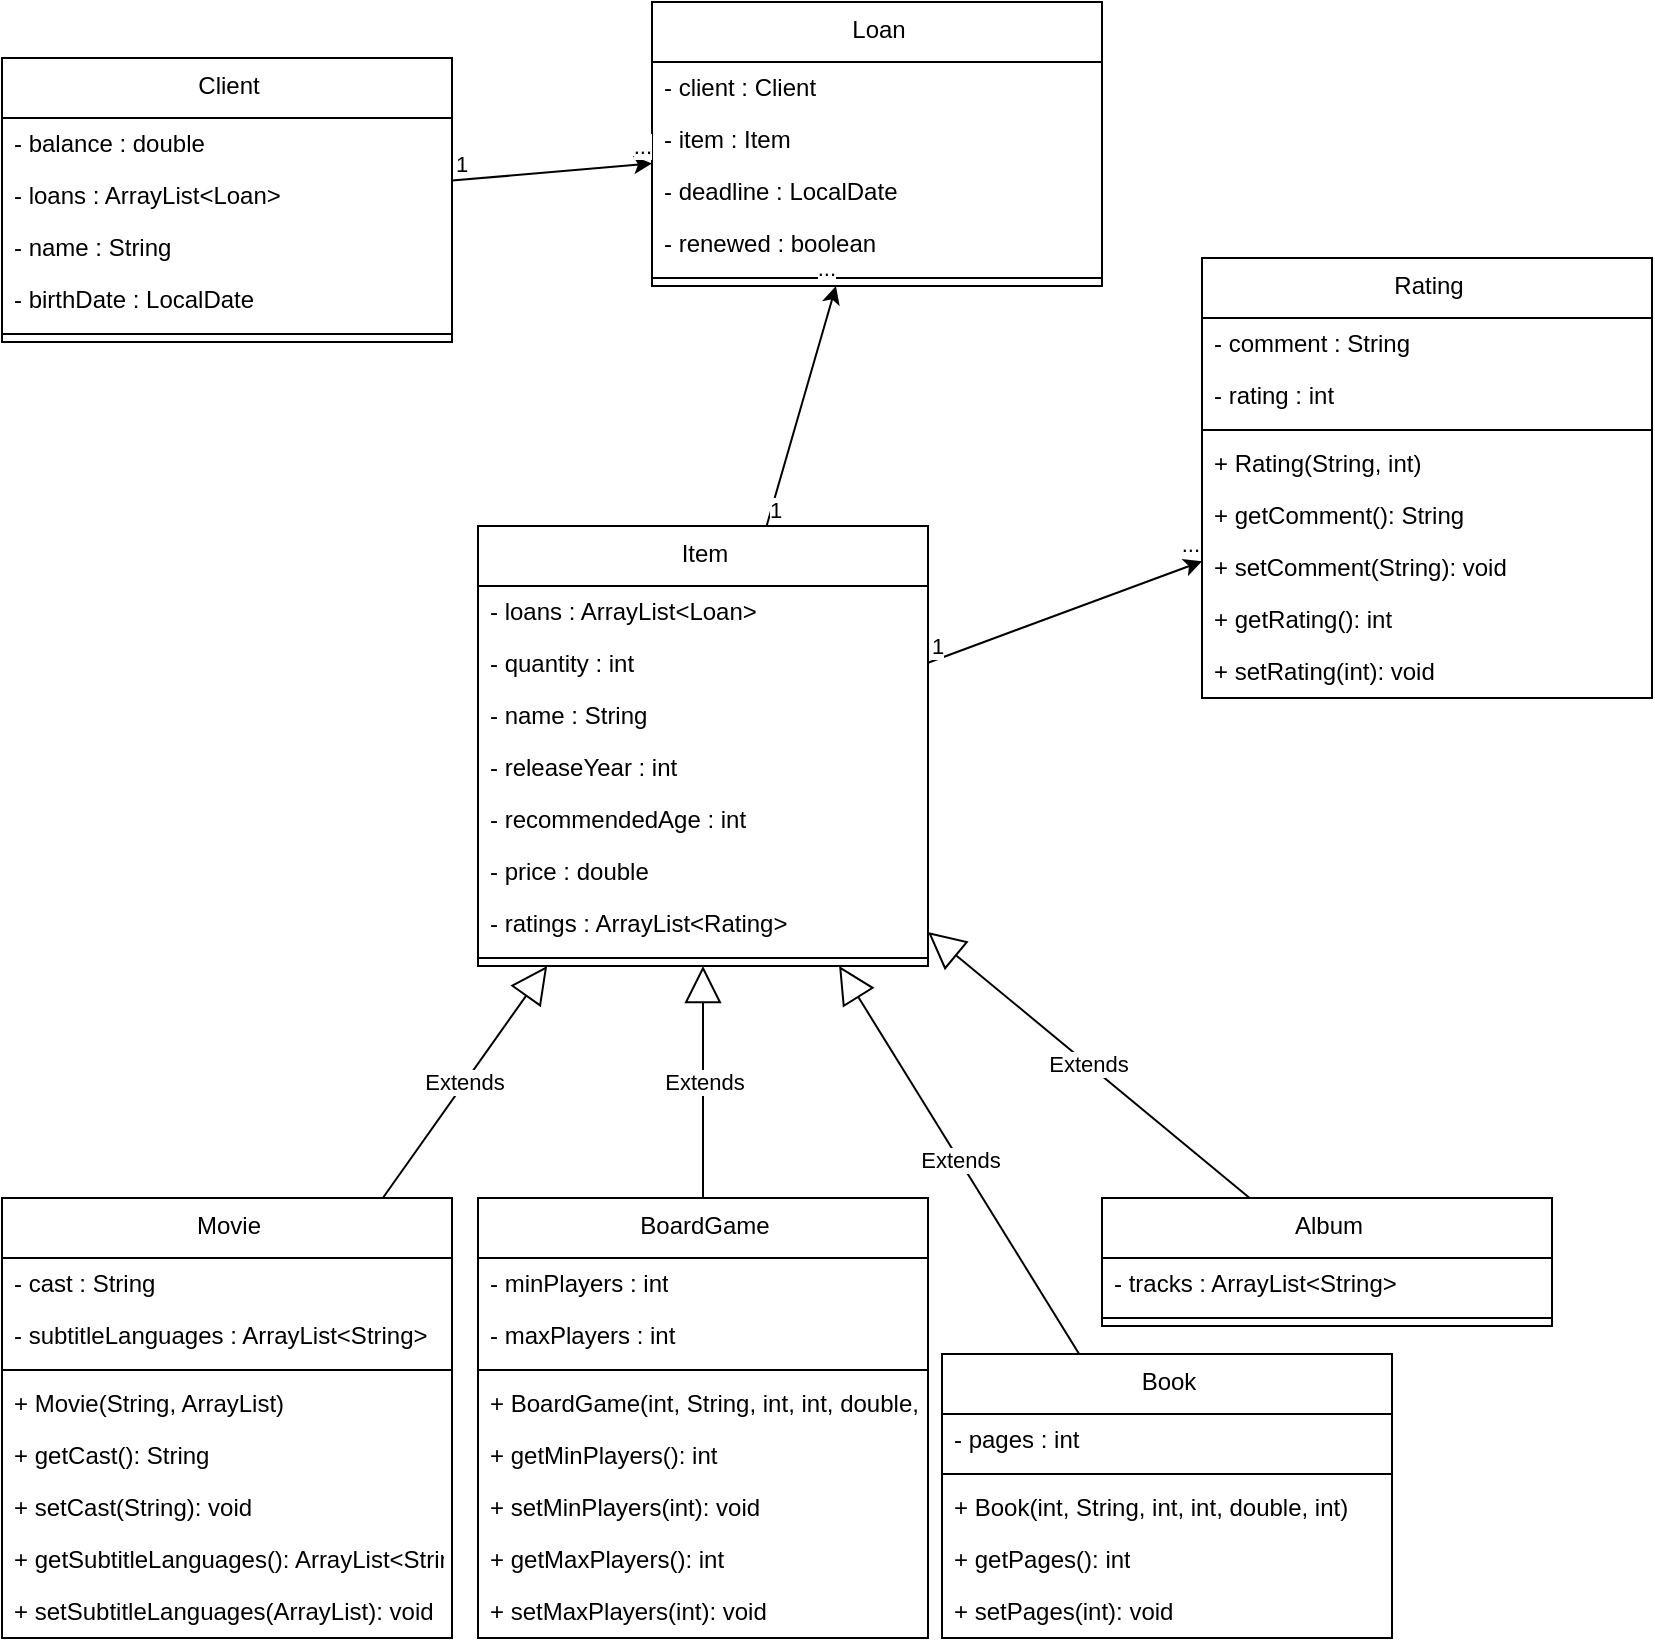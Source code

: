 <mxfile>
    <diagram id="qNWK0JkhowjWW2Fj5Cd8" name="Page-1">
        <mxGraphModel dx="1060" dy="773" grid="1" gridSize="10" guides="1" tooltips="1" connect="1" arrows="1" fold="1" page="1" pageScale="1" pageWidth="850" pageHeight="1100" math="0" shadow="0">
            <root>
                <mxCell id="0"/>
                <mxCell id="1" parent="0"/>
                <mxCell id="2" value="Client" style="swimlane;fontStyle=0;align=center;verticalAlign=top;childLayout=stackLayout;horizontal=1;startSize=30;horizontalStack=0;resizeParent=1;resizeParentMax=0;resizeLast=0;collapsible=0;marginBottom=0;html=1;" parent="1" vertex="1">
                    <mxGeometry x="10" y="100" width="225" height="142" as="geometry"/>
                </mxCell>
                <mxCell id="3" value="- balance : double" style="text;html=1;strokeColor=none;fillColor=none;align=left;verticalAlign=middle;spacingLeft=4;spacingRight=4;overflow=hidden;rotatable=0;points=[[0,0.5],[1,0.5]];portConstraint=eastwest;" parent="2" vertex="1">
                    <mxGeometry y="30" width="225" height="26" as="geometry"/>
                </mxCell>
                <mxCell id="4" value="- loans : ArrayList&lt;Loan&gt;&amp;lt;Loan&amp;gt;" style="text;html=1;strokeColor=none;fillColor=none;align=left;verticalAlign=middle;spacingLeft=4;spacingRight=4;overflow=hidden;rotatable=0;points=[[0,0.5],[1,0.5]];portConstraint=eastwest;" parent="2" vertex="1">
                    <mxGeometry y="56" width="225" height="26" as="geometry"/>
                </mxCell>
                <mxCell id="5" value="- name : String" style="text;html=1;strokeColor=none;fillColor=none;align=left;verticalAlign=middle;spacingLeft=4;spacingRight=4;overflow=hidden;rotatable=0;points=[[0,0.5],[1,0.5]];portConstraint=eastwest;" parent="2" vertex="1">
                    <mxGeometry y="82" width="225" height="26" as="geometry"/>
                </mxCell>
                <mxCell id="6" value="- birthDate : LocalDate" style="text;html=1;strokeColor=none;fillColor=none;align=left;verticalAlign=middle;spacingLeft=4;spacingRight=4;overflow=hidden;rotatable=0;points=[[0,0.5],[1,0.5]];portConstraint=eastwest;" parent="2" vertex="1">
                    <mxGeometry y="108" width="225" height="26" as="geometry"/>
                </mxCell>
                <mxCell id="7" style="line;strokeWidth=1;fillColor=none;align=left;verticalAlign=middle;spacingTop=-1;spacingLeft=3;spacingRight=3;rotatable=0;labelPosition=right;points=[];portConstraint=eastwest;" parent="2" vertex="1">
                    <mxGeometry y="134" width="225" height="8" as="geometry"/>
                </mxCell>
                <mxCell id="8" value="Loan" style="swimlane;fontStyle=0;align=center;verticalAlign=top;childLayout=stackLayout;horizontal=1;startSize=30;horizontalStack=0;resizeParent=1;resizeParentMax=0;resizeLast=0;collapsible=0;marginBottom=0;html=1;" parent="1" vertex="1">
                    <mxGeometry x="335" y="72" width="225" height="142" as="geometry"/>
                </mxCell>
                <mxCell id="9" value="- client : Client" style="text;html=1;strokeColor=none;fillColor=none;align=left;verticalAlign=middle;spacingLeft=4;spacingRight=4;overflow=hidden;rotatable=0;points=[[0,0.5],[1,0.5]];portConstraint=eastwest;" parent="8" vertex="1">
                    <mxGeometry y="30" width="225" height="26" as="geometry"/>
                </mxCell>
                <mxCell id="10" value="- item : Item" style="text;html=1;strokeColor=none;fillColor=none;align=left;verticalAlign=middle;spacingLeft=4;spacingRight=4;overflow=hidden;rotatable=0;points=[[0,0.5],[1,0.5]];portConstraint=eastwest;" parent="8" vertex="1">
                    <mxGeometry y="56" width="225" height="26" as="geometry"/>
                </mxCell>
                <mxCell id="11" value="- deadline : LocalDate" style="text;html=1;strokeColor=none;fillColor=none;align=left;verticalAlign=middle;spacingLeft=4;spacingRight=4;overflow=hidden;rotatable=0;points=[[0,0.5],[1,0.5]];portConstraint=eastwest;" parent="8" vertex="1">
                    <mxGeometry y="82" width="225" height="26" as="geometry"/>
                </mxCell>
                <mxCell id="12" value="- renewed : boolean" style="text;html=1;strokeColor=none;fillColor=none;align=left;verticalAlign=middle;spacingLeft=4;spacingRight=4;overflow=hidden;rotatable=0;points=[[0,0.5],[1,0.5]];portConstraint=eastwest;" parent="8" vertex="1">
                    <mxGeometry y="108" width="225" height="26" as="geometry"/>
                </mxCell>
                <mxCell id="13" style="line;strokeWidth=1;fillColor=none;align=left;verticalAlign=middle;spacingTop=-1;spacingLeft=3;spacingRight=3;rotatable=0;labelPosition=right;points=[];portConstraint=eastwest;" parent="8" vertex="1">
                    <mxGeometry y="134" width="225" height="8" as="geometry"/>
                </mxCell>
                <mxCell id="14" value="Rating" style="swimlane;fontStyle=0;align=center;verticalAlign=top;childLayout=stackLayout;horizontal=1;startSize=30;horizontalStack=0;resizeParent=1;resizeParentMax=0;resizeLast=0;collapsible=0;marginBottom=0;html=1;" parent="1" vertex="1">
                    <mxGeometry x="610" y="200" width="225" height="220" as="geometry"/>
                </mxCell>
                <mxCell id="15" value="- comment : String" style="text;html=1;strokeColor=none;fillColor=none;align=left;verticalAlign=middle;spacingLeft=4;spacingRight=4;overflow=hidden;rotatable=0;points=[[0,0.5],[1,0.5]];portConstraint=eastwest;" parent="14" vertex="1">
                    <mxGeometry y="30" width="225" height="26" as="geometry"/>
                </mxCell>
                <mxCell id="16" value="- rating : int" style="text;html=1;strokeColor=none;fillColor=none;align=left;verticalAlign=middle;spacingLeft=4;spacingRight=4;overflow=hidden;rotatable=0;points=[[0,0.5],[1,0.5]];portConstraint=eastwest;" parent="14" vertex="1">
                    <mxGeometry y="56" width="225" height="26" as="geometry"/>
                </mxCell>
                <mxCell id="17" style="line;strokeWidth=1;fillColor=none;align=left;verticalAlign=middle;spacingTop=-1;spacingLeft=3;spacingRight=3;rotatable=0;labelPosition=right;points=[];portConstraint=eastwest;" parent="14" vertex="1">
                    <mxGeometry y="82" width="225" height="8" as="geometry"/>
                </mxCell>
                <mxCell id="18" value="+ Rating(String, int)" style="text;html=1;strokeColor=none;fillColor=none;align=left;verticalAlign=middle;spacingLeft=4;spacingRight=4;overflow=hidden;rotatable=0;points=[[0,0.5],[1,0.5]];portConstraint=eastwest;" parent="14" vertex="1">
                    <mxGeometry y="90" width="225" height="26" as="geometry"/>
                </mxCell>
                <mxCell id="19" value="+ getComment(): String" style="text;html=1;strokeColor=none;fillColor=none;align=left;verticalAlign=middle;spacingLeft=4;spacingRight=4;overflow=hidden;rotatable=0;points=[[0,0.5],[1,0.5]];portConstraint=eastwest;" parent="14" vertex="1">
                    <mxGeometry y="116" width="225" height="26" as="geometry"/>
                </mxCell>
                <mxCell id="20" value="+ setComment(String): void" style="text;html=1;strokeColor=none;fillColor=none;align=left;verticalAlign=middle;spacingLeft=4;spacingRight=4;overflow=hidden;rotatable=0;points=[[0,0.5],[1,0.5]];portConstraint=eastwest;" parent="14" vertex="1">
                    <mxGeometry y="142" width="225" height="26" as="geometry"/>
                </mxCell>
                <mxCell id="21" value="+ getRating(): int" style="text;html=1;strokeColor=none;fillColor=none;align=left;verticalAlign=middle;spacingLeft=4;spacingRight=4;overflow=hidden;rotatable=0;points=[[0,0.5],[1,0.5]];portConstraint=eastwest;" parent="14" vertex="1">
                    <mxGeometry y="168" width="225" height="26" as="geometry"/>
                </mxCell>
                <mxCell id="22" value="+ setRating(int): void" style="text;html=1;strokeColor=none;fillColor=none;align=left;verticalAlign=middle;spacingLeft=4;spacingRight=4;overflow=hidden;rotatable=0;points=[[0,0.5],[1,0.5]];portConstraint=eastwest;" parent="14" vertex="1">
                    <mxGeometry y="194" width="225" height="26" as="geometry"/>
                </mxCell>
                <mxCell id="23" value="Item" style="swimlane;fontStyle=0;align=center;verticalAlign=top;childLayout=stackLayout;horizontal=1;startSize=30;horizontalStack=0;resizeParent=1;resizeParentMax=0;resizeLast=0;collapsible=0;marginBottom=0;html=1;" parent="1" vertex="1">
                    <mxGeometry x="248" y="334" width="225" height="220" as="geometry"/>
                </mxCell>
                <mxCell id="24" value="- loans : ArrayList&lt;Loan&gt;&amp;lt;Loan&amp;gt;" style="text;html=1;strokeColor=none;fillColor=none;align=left;verticalAlign=middle;spacingLeft=4;spacingRight=4;overflow=hidden;rotatable=0;points=[[0,0.5],[1,0.5]];portConstraint=eastwest;" parent="23" vertex="1">
                    <mxGeometry y="30" width="225" height="26" as="geometry"/>
                </mxCell>
                <mxCell id="25" value="- quantity : int" style="text;html=1;strokeColor=none;fillColor=none;align=left;verticalAlign=middle;spacingLeft=4;spacingRight=4;overflow=hidden;rotatable=0;points=[[0,0.5],[1,0.5]];portConstraint=eastwest;" parent="23" vertex="1">
                    <mxGeometry y="56" width="225" height="26" as="geometry"/>
                </mxCell>
                <mxCell id="26" value="- name : String" style="text;html=1;strokeColor=none;fillColor=none;align=left;verticalAlign=middle;spacingLeft=4;spacingRight=4;overflow=hidden;rotatable=0;points=[[0,0.5],[1,0.5]];portConstraint=eastwest;" parent="23" vertex="1">
                    <mxGeometry y="82" width="225" height="26" as="geometry"/>
                </mxCell>
                <mxCell id="27" value="- releaseYear : int" style="text;html=1;strokeColor=none;fillColor=none;align=left;verticalAlign=middle;spacingLeft=4;spacingRight=4;overflow=hidden;rotatable=0;points=[[0,0.5],[1,0.5]];portConstraint=eastwest;" parent="23" vertex="1">
                    <mxGeometry y="108" width="225" height="26" as="geometry"/>
                </mxCell>
                <mxCell id="28" value="- recommendedAge : int" style="text;html=1;strokeColor=none;fillColor=none;align=left;verticalAlign=middle;spacingLeft=4;spacingRight=4;overflow=hidden;rotatable=0;points=[[0,0.5],[1,0.5]];portConstraint=eastwest;" parent="23" vertex="1">
                    <mxGeometry y="134" width="225" height="26" as="geometry"/>
                </mxCell>
                <mxCell id="29" value="- price : double" style="text;html=1;strokeColor=none;fillColor=none;align=left;verticalAlign=middle;spacingLeft=4;spacingRight=4;overflow=hidden;rotatable=0;points=[[0,0.5],[1,0.5]];portConstraint=eastwest;" parent="23" vertex="1">
                    <mxGeometry y="160" width="225" height="26" as="geometry"/>
                </mxCell>
                <mxCell id="30" value="- ratings : ArrayList&lt;Rating&gt;&amp;lt;Rating&amp;gt;" style="text;html=1;strokeColor=none;fillColor=none;align=left;verticalAlign=middle;spacingLeft=4;spacingRight=4;overflow=hidden;rotatable=0;points=[[0,0.5],[1,0.5]];portConstraint=eastwest;" parent="23" vertex="1">
                    <mxGeometry y="186" width="225" height="26" as="geometry"/>
                </mxCell>
                <mxCell id="31" style="line;strokeWidth=1;fillColor=none;align=left;verticalAlign=middle;spacingTop=-1;spacingLeft=3;spacingRight=3;rotatable=0;labelPosition=right;points=[];portConstraint=eastwest;" parent="23" vertex="1">
                    <mxGeometry y="212" width="225" height="8" as="geometry"/>
                </mxCell>
                <mxCell id="32" value="Book" style="swimlane;fontStyle=0;align=center;verticalAlign=top;childLayout=stackLayout;horizontal=1;startSize=30;horizontalStack=0;resizeParent=1;resizeParentMax=0;resizeLast=0;collapsible=0;marginBottom=0;html=1;" parent="1" vertex="1">
                    <mxGeometry x="480" y="748" width="225" height="142" as="geometry"/>
                </mxCell>
                <mxCell id="33" value="- pages : int" style="text;html=1;strokeColor=none;fillColor=none;align=left;verticalAlign=middle;spacingLeft=4;spacingRight=4;overflow=hidden;rotatable=0;points=[[0,0.5],[1,0.5]];portConstraint=eastwest;" parent="32" vertex="1">
                    <mxGeometry y="30" width="225" height="26" as="geometry"/>
                </mxCell>
                <mxCell id="34" style="line;strokeWidth=1;fillColor=none;align=left;verticalAlign=middle;spacingTop=-1;spacingLeft=3;spacingRight=3;rotatable=0;labelPosition=right;points=[];portConstraint=eastwest;" parent="32" vertex="1">
                    <mxGeometry y="56" width="225" height="8" as="geometry"/>
                </mxCell>
                <mxCell id="35" value="+ Book(int, String, int, int, double, int)" style="text;html=1;strokeColor=none;fillColor=none;align=left;verticalAlign=middle;spacingLeft=4;spacingRight=4;overflow=hidden;rotatable=0;points=[[0,0.5],[1,0.5]];portConstraint=eastwest;" parent="32" vertex="1">
                    <mxGeometry y="64" width="225" height="26" as="geometry"/>
                </mxCell>
                <mxCell id="36" value="+ getPages(): int" style="text;html=1;strokeColor=none;fillColor=none;align=left;verticalAlign=middle;spacingLeft=4;spacingRight=4;overflow=hidden;rotatable=0;points=[[0,0.5],[1,0.5]];portConstraint=eastwest;" parent="32" vertex="1">
                    <mxGeometry y="90" width="225" height="26" as="geometry"/>
                </mxCell>
                <mxCell id="37" value="+ setPages(int): void" style="text;html=1;strokeColor=none;fillColor=none;align=left;verticalAlign=middle;spacingLeft=4;spacingRight=4;overflow=hidden;rotatable=0;points=[[0,0.5],[1,0.5]];portConstraint=eastwest;" parent="32" vertex="1">
                    <mxGeometry y="116" width="225" height="26" as="geometry"/>
                </mxCell>
                <mxCell id="38" value="BoardGame" style="swimlane;fontStyle=0;align=center;verticalAlign=top;childLayout=stackLayout;horizontal=1;startSize=30;horizontalStack=0;resizeParent=1;resizeParentMax=0;resizeLast=0;collapsible=0;marginBottom=0;html=1;" parent="1" vertex="1">
                    <mxGeometry x="248" y="670" width="225" height="220" as="geometry"/>
                </mxCell>
                <mxCell id="39" value="- minPlayers : int" style="text;html=1;strokeColor=none;fillColor=none;align=left;verticalAlign=middle;spacingLeft=4;spacingRight=4;overflow=hidden;rotatable=0;points=[[0,0.5],[1,0.5]];portConstraint=eastwest;" parent="38" vertex="1">
                    <mxGeometry y="30" width="225" height="26" as="geometry"/>
                </mxCell>
                <mxCell id="40" value="- maxPlayers : int" style="text;html=1;strokeColor=none;fillColor=none;align=left;verticalAlign=middle;spacingLeft=4;spacingRight=4;overflow=hidden;rotatable=0;points=[[0,0.5],[1,0.5]];portConstraint=eastwest;" parent="38" vertex="1">
                    <mxGeometry y="56" width="225" height="26" as="geometry"/>
                </mxCell>
                <mxCell id="41" style="line;strokeWidth=1;fillColor=none;align=left;verticalAlign=middle;spacingTop=-1;spacingLeft=3;spacingRight=3;rotatable=0;labelPosition=right;points=[];portConstraint=eastwest;" parent="38" vertex="1">
                    <mxGeometry y="82" width="225" height="8" as="geometry"/>
                </mxCell>
                <mxCell id="42" value="+ BoardGame(int, String, int, int, double, int, int)" style="text;html=1;strokeColor=none;fillColor=none;align=left;verticalAlign=middle;spacingLeft=4;spacingRight=4;overflow=hidden;rotatable=0;points=[[0,0.5],[1,0.5]];portConstraint=eastwest;" parent="38" vertex="1">
                    <mxGeometry y="90" width="225" height="26" as="geometry"/>
                </mxCell>
                <mxCell id="43" value="+ getMinPlayers(): int" style="text;html=1;strokeColor=none;fillColor=none;align=left;verticalAlign=middle;spacingLeft=4;spacingRight=4;overflow=hidden;rotatable=0;points=[[0,0.5],[1,0.5]];portConstraint=eastwest;" parent="38" vertex="1">
                    <mxGeometry y="116" width="225" height="26" as="geometry"/>
                </mxCell>
                <mxCell id="44" value="+ setMinPlayers(int): void" style="text;html=1;strokeColor=none;fillColor=none;align=left;verticalAlign=middle;spacingLeft=4;spacingRight=4;overflow=hidden;rotatable=0;points=[[0,0.5],[1,0.5]];portConstraint=eastwest;" parent="38" vertex="1">
                    <mxGeometry y="142" width="225" height="26" as="geometry"/>
                </mxCell>
                <mxCell id="45" value="+ getMaxPlayers(): int" style="text;html=1;strokeColor=none;fillColor=none;align=left;verticalAlign=middle;spacingLeft=4;spacingRight=4;overflow=hidden;rotatable=0;points=[[0,0.5],[1,0.5]];portConstraint=eastwest;" parent="38" vertex="1">
                    <mxGeometry y="168" width="225" height="26" as="geometry"/>
                </mxCell>
                <mxCell id="46" value="+ setMaxPlayers(int): void" style="text;html=1;strokeColor=none;fillColor=none;align=left;verticalAlign=middle;spacingLeft=4;spacingRight=4;overflow=hidden;rotatable=0;points=[[0,0.5],[1,0.5]];portConstraint=eastwest;" parent="38" vertex="1">
                    <mxGeometry y="194" width="225" height="26" as="geometry"/>
                </mxCell>
                <mxCell id="47" value="Album" style="swimlane;fontStyle=0;align=center;verticalAlign=top;childLayout=stackLayout;horizontal=1;startSize=30;horizontalStack=0;resizeParent=1;resizeParentMax=0;resizeLast=0;collapsible=0;marginBottom=0;html=1;" parent="1" vertex="1">
                    <mxGeometry x="560" y="670" width="225" height="64" as="geometry"/>
                </mxCell>
                <mxCell id="48" value="- tracks : ArrayList&lt;String&gt;&amp;lt;String&amp;gt;" style="text;html=1;strokeColor=none;fillColor=none;align=left;verticalAlign=middle;spacingLeft=4;spacingRight=4;overflow=hidden;rotatable=0;points=[[0,0.5],[1,0.5]];portConstraint=eastwest;" parent="47" vertex="1">
                    <mxGeometry y="30" width="225" height="26" as="geometry"/>
                </mxCell>
                <mxCell id="49" style="line;strokeWidth=1;fillColor=none;align=left;verticalAlign=middle;spacingTop=-1;spacingLeft=3;spacingRight=3;rotatable=0;labelPosition=right;points=[];portConstraint=eastwest;" parent="47" vertex="1">
                    <mxGeometry y="56" width="225" height="8" as="geometry"/>
                </mxCell>
                <mxCell id="50" value="Movie" style="swimlane;fontStyle=0;align=center;verticalAlign=top;childLayout=stackLayout;horizontal=1;startSize=30;horizontalStack=0;resizeParent=1;resizeParentMax=0;resizeLast=0;collapsible=0;marginBottom=0;html=1;" parent="1" vertex="1">
                    <mxGeometry x="10" y="670" width="225" height="220" as="geometry"/>
                </mxCell>
                <mxCell id="51" value="- cast : String" style="text;html=1;strokeColor=none;fillColor=none;align=left;verticalAlign=middle;spacingLeft=4;spacingRight=4;overflow=hidden;rotatable=0;points=[[0,0.5],[1,0.5]];portConstraint=eastwest;" parent="50" vertex="1">
                    <mxGeometry y="30" width="225" height="26" as="geometry"/>
                </mxCell>
                <mxCell id="52" value="- subtitleLanguages : ArrayList&lt;String&gt;&amp;lt;String&amp;gt;" style="text;html=1;strokeColor=none;fillColor=none;align=left;verticalAlign=middle;spacingLeft=4;spacingRight=4;overflow=hidden;rotatable=0;points=[[0,0.5],[1,0.5]];portConstraint=eastwest;" parent="50" vertex="1">
                    <mxGeometry y="56" width="225" height="26" as="geometry"/>
                </mxCell>
                <mxCell id="53" style="line;strokeWidth=1;fillColor=none;align=left;verticalAlign=middle;spacingTop=-1;spacingLeft=3;spacingRight=3;rotatable=0;labelPosition=right;points=[];portConstraint=eastwest;" parent="50" vertex="1">
                    <mxGeometry y="82" width="225" height="8" as="geometry"/>
                </mxCell>
                <mxCell id="54" value="+ Movie(String, ArrayList&lt;String&gt;)" style="text;html=1;strokeColor=none;fillColor=none;align=left;verticalAlign=middle;spacingLeft=4;spacingRight=4;overflow=hidden;rotatable=0;points=[[0,0.5],[1,0.5]];portConstraint=eastwest;" parent="50" vertex="1">
                    <mxGeometry y="90" width="225" height="26" as="geometry"/>
                </mxCell>
                <mxCell id="55" value="+ getCast(): String" style="text;html=1;strokeColor=none;fillColor=none;align=left;verticalAlign=middle;spacingLeft=4;spacingRight=4;overflow=hidden;rotatable=0;points=[[0,0.5],[1,0.5]];portConstraint=eastwest;" parent="50" vertex="1">
                    <mxGeometry y="116" width="225" height="26" as="geometry"/>
                </mxCell>
                <mxCell id="56" value="+ setCast(String): void" style="text;html=1;strokeColor=none;fillColor=none;align=left;verticalAlign=middle;spacingLeft=4;spacingRight=4;overflow=hidden;rotatable=0;points=[[0,0.5],[1,0.5]];portConstraint=eastwest;" parent="50" vertex="1">
                    <mxGeometry y="142" width="225" height="26" as="geometry"/>
                </mxCell>
                <mxCell id="57" value="+ getSubtitleLanguages(): ArrayList&lt;String&gt;&amp;lt;String&amp;gt;" style="text;html=1;strokeColor=none;fillColor=none;align=left;verticalAlign=middle;spacingLeft=4;spacingRight=4;overflow=hidden;rotatable=0;points=[[0,0.5],[1,0.5]];portConstraint=eastwest;" parent="50" vertex="1">
                    <mxGeometry y="168" width="225" height="26" as="geometry"/>
                </mxCell>
                <mxCell id="58" value="+ setSubtitleLanguages(ArrayList&lt;String&gt;): void" style="text;html=1;strokeColor=none;fillColor=none;align=left;verticalAlign=middle;spacingLeft=4;spacingRight=4;overflow=hidden;rotatable=0;points=[[0,0.5],[1,0.5]];portConstraint=eastwest;" parent="50" vertex="1">
                    <mxGeometry y="194" width="225" height="26" as="geometry"/>
                </mxCell>
                <mxCell id="59" value="Extends" style="endArrow=block;endSize=16;endFill=0;html=1" parent="1" source="32" target="23" edge="1">
                    <mxGeometry width="160" relative="1" as="geometry"/>
                </mxCell>
                <mxCell id="60" value="Extends" style="endArrow=block;endSize=16;endFill=0;html=1" parent="1" source="38" target="23" edge="1">
                    <mxGeometry width="160" relative="1" as="geometry"/>
                </mxCell>
                <mxCell id="61" value="Extends" style="endArrow=block;endSize=16;endFill=0;html=1" parent="1" source="47" target="23" edge="1">
                    <mxGeometry width="160" relative="1" as="geometry"/>
                </mxCell>
                <mxCell id="62" value="Extends" style="endArrow=block;endSize=16;endFill=0;html=1" edge="1" parent="1" source="50" target="23">
                    <mxGeometry width="160" relative="1" as="geometry">
                        <mxPoint x="300" y="680" as="sourcePoint"/>
                        <mxPoint x="15" y="542.529" as="targetPoint"/>
                    </mxGeometry>
                </mxCell>
                <mxCell id="65" value="" style="endArrow=classic;html=1;" edge="1" parent="1" source="23" target="14">
                    <mxGeometry relative="1" as="geometry">
                        <mxPoint x="520" y="490" as="sourcePoint"/>
                        <mxPoint x="640" y="470" as="targetPoint"/>
                    </mxGeometry>
                </mxCell>
                <mxCell id="67" value="1" style="edgeLabel;resizable=0;html=1;align=left;verticalAlign=bottom;" connectable="0" vertex="1" parent="65">
                    <mxGeometry x="-1" relative="1" as="geometry"/>
                </mxCell>
                <mxCell id="68" value="..." style="edgeLabel;resizable=0;html=1;align=right;verticalAlign=bottom;" connectable="0" vertex="1" parent="65">
                    <mxGeometry x="1" relative="1" as="geometry"/>
                </mxCell>
                <mxCell id="70" value="" style="endArrow=classic;html=1;" edge="1" parent="1" source="2" target="8">
                    <mxGeometry relative="1" as="geometry">
                        <mxPoint x="160" y="280" as="sourcePoint"/>
                        <mxPoint x="320" y="280" as="targetPoint"/>
                    </mxGeometry>
                </mxCell>
                <mxCell id="72" value="1" style="edgeLabel;resizable=0;html=1;align=left;verticalAlign=bottom;" connectable="0" vertex="1" parent="70">
                    <mxGeometry x="-1" relative="1" as="geometry"/>
                </mxCell>
                <mxCell id="73" value="..." style="edgeLabel;resizable=0;html=1;align=right;verticalAlign=bottom;" connectable="0" vertex="1" parent="70">
                    <mxGeometry x="1" relative="1" as="geometry"/>
                </mxCell>
                <mxCell id="74" value="" style="endArrow=classic;html=1;" edge="1" parent="1" source="23" target="8">
                    <mxGeometry relative="1" as="geometry">
                        <mxPoint x="245" y="171.308" as="sourcePoint"/>
                        <mxPoint x="345" y="162.692" as="targetPoint"/>
                    </mxGeometry>
                </mxCell>
                <mxCell id="75" value="1" style="edgeLabel;resizable=0;html=1;align=left;verticalAlign=bottom;" connectable="0" vertex="1" parent="74">
                    <mxGeometry x="-1" relative="1" as="geometry"/>
                </mxCell>
                <mxCell id="76" value="..." style="edgeLabel;resizable=0;html=1;align=right;verticalAlign=bottom;" connectable="0" vertex="1" parent="74">
                    <mxGeometry x="1" relative="1" as="geometry"/>
                </mxCell>
            </root>
        </mxGraphModel>
    </diagram>
</mxfile>